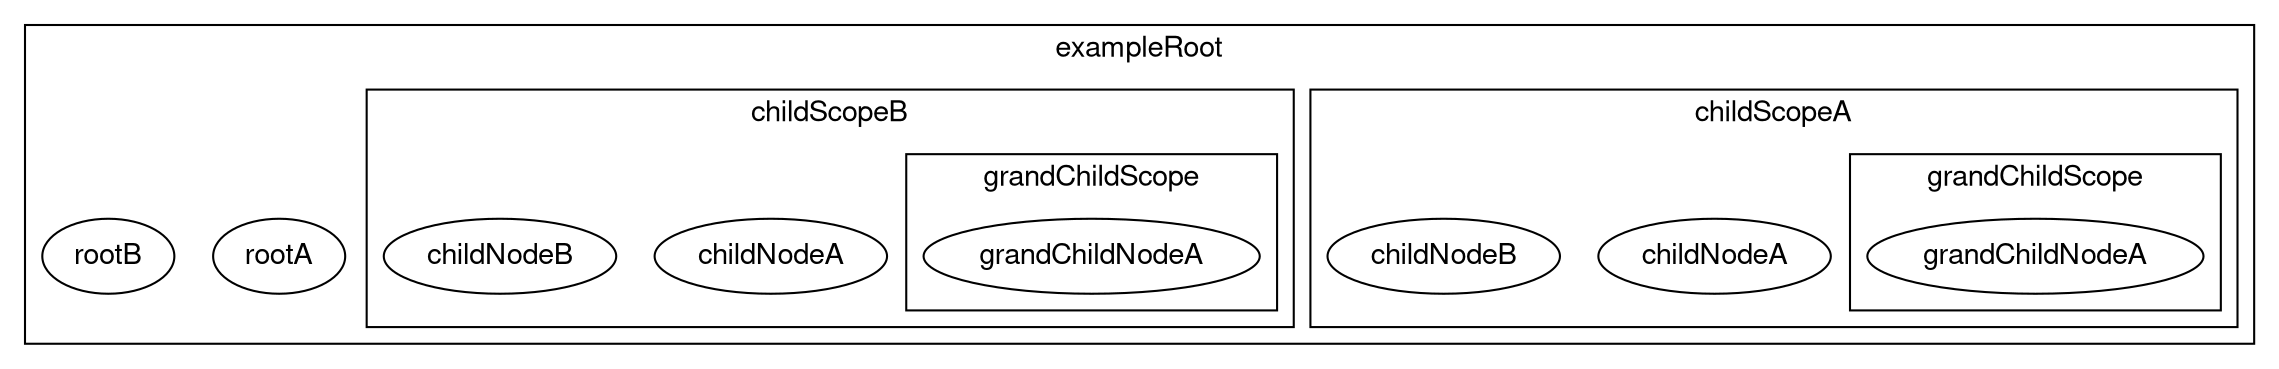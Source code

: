 digraph unix {
  graph [ dpi = 75 ]; 
  graph [nodesep = 0.25; ranksep=0.25];
  fontname="Helvetica,Arial,sans-serif"
  node [fontname="Helvetica,Arial,sans-serif"]
  edge [fontname="Helvetica,Arial,sans-serif"]
  subgraph cluster_exampleRoot_6 {
    label = "exampleRoot"; // scope
    rootA_5 [
      label = "rootA"; // node
    ];
    rootB_6 [
      label = "rootB"; // node
    ];
    subgraph cluster_childScopeA_8 {
      label = "childScopeA"; // scope
      childNodeA_8 [
        label = "childNodeA"; // node
      ];
      childNodeB_9 [
        label = "childNodeB"; // node
      ];
      subgraph cluster_grandChildScope_10 {
        label = "grandChildScope"; // scope
        grandChildNodeA_11 [
          label = "grandChildNodeA"; // node
        ];
        
      }
      
    }
    subgraph cluster_childScopeB_12 {
      label = "childScopeB"; // scope
      childNodeA_13 [
        label = "childNodeA"; // node
      ];
      childNodeB_14 [
        label = "childNodeB"; // node
      ];
      subgraph cluster_grandChildScope_14 {
        label = "grandChildScope"; // scope
        grandChildNodeA_16 [
          label = "grandChildNodeA"; // node
        ];
        
      }
      
    }
    
  }
}
